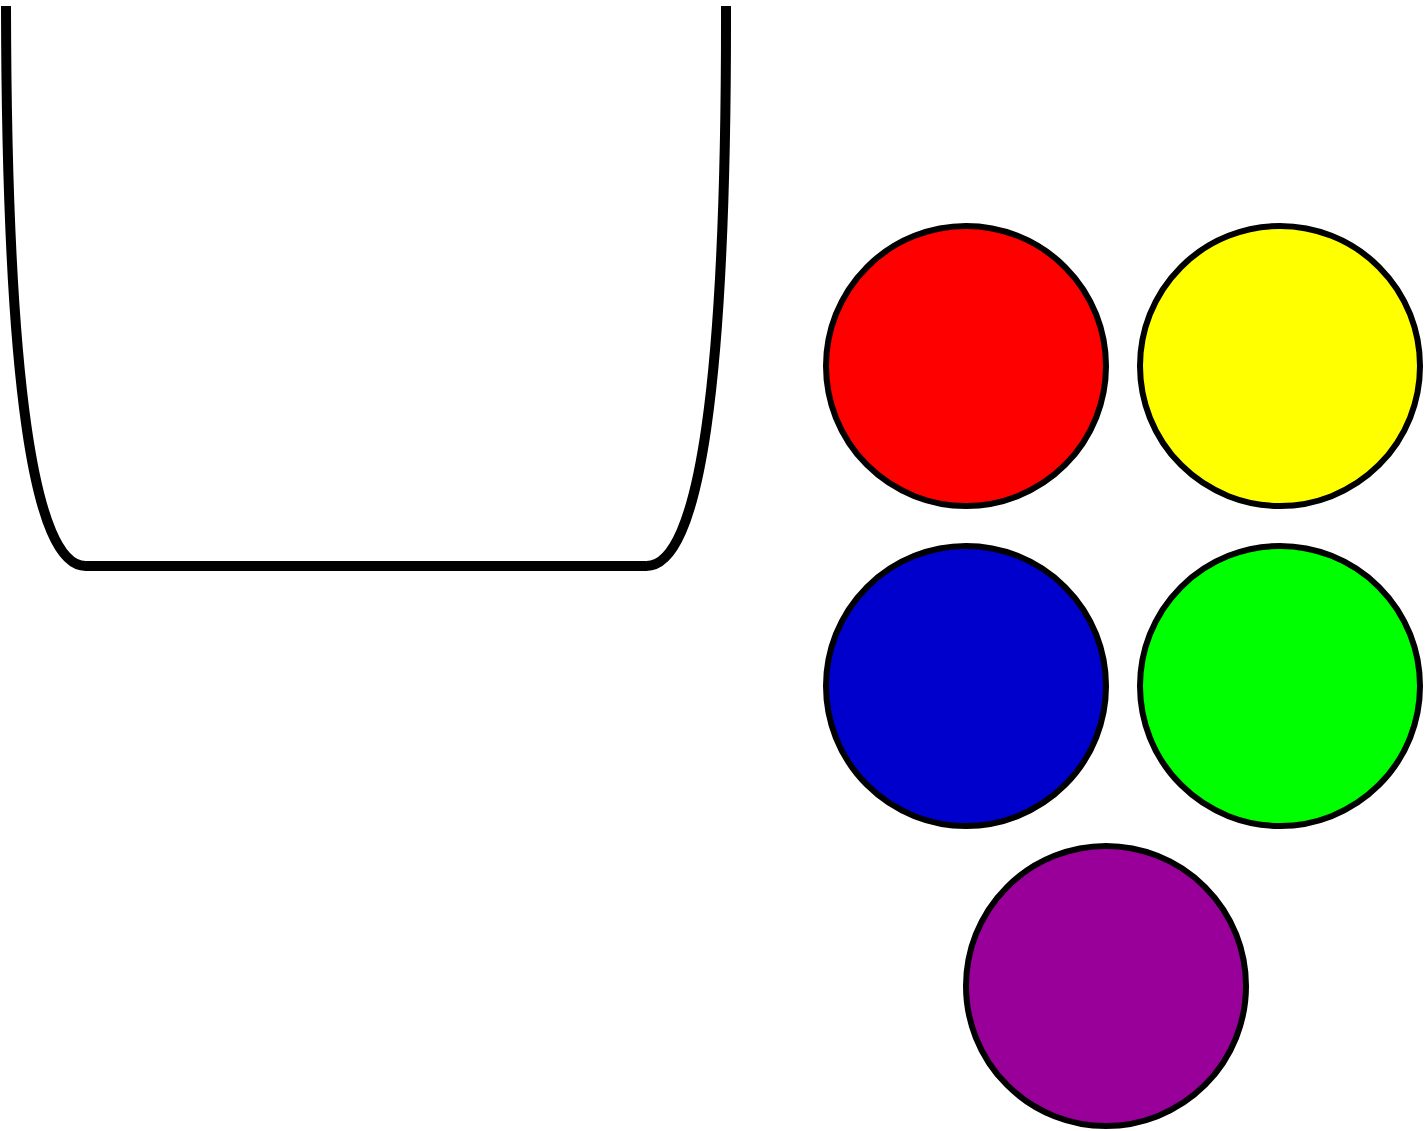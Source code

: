 <mxfile version="15.7.3" type="device" pages="8"><diagram name="Page-1" id="3WpIqer2LGipq8JItsBZ"><mxGraphModel dx="1038" dy="649" grid="1" gridSize="10" guides="1" tooltips="1" connect="1" arrows="1" fold="1" page="1" pageScale="1" pageWidth="827" pageHeight="1169" math="0" shadow="0"><root><mxCell id="0"/><mxCell id="1" parent="0"/><mxCell id="SkJ2VbxeeiawIUL64Swz-1" value="" style="endArrow=none;html=1;rounded=0;strokeWidth=5;" parent="1" edge="1"><mxGeometry width="50" height="50" relative="1" as="geometry"><mxPoint x="160" y="480" as="sourcePoint"/><mxPoint x="440" y="480" as="targetPoint"/></mxGeometry></mxCell><mxCell id="SkJ2VbxeeiawIUL64Swz-2" value="" style="endArrow=none;html=1;rounded=0;edgeStyle=orthogonalEdgeStyle;curved=1;strokeWidth=5;" parent="1" edge="1"><mxGeometry width="50" height="50" relative="1" as="geometry"><mxPoint x="160" y="480" as="sourcePoint"/><mxPoint x="120" y="200" as="targetPoint"/></mxGeometry></mxCell><mxCell id="SkJ2VbxeeiawIUL64Swz-4" value="" style="ellipse;whiteSpace=wrap;html=1;aspect=fixed;fillColor=#FF0000;strokeColor=default;strokeWidth=3;" parent="1" vertex="1"><mxGeometry x="530" y="310" width="140" height="140" as="geometry"/></mxCell><mxCell id="xnI6jcX1SZkNdlxtGZ6T-1" value="" style="endArrow=none;html=1;rounded=0;edgeStyle=orthogonalEdgeStyle;curved=1;strokeWidth=5;" parent="1" edge="1"><mxGeometry width="50" height="50" relative="1" as="geometry"><mxPoint x="440" y="480" as="sourcePoint"/><mxPoint x="480" y="200" as="targetPoint"/></mxGeometry></mxCell><mxCell id="xnI6jcX1SZkNdlxtGZ6T-3" value="" style="ellipse;whiteSpace=wrap;html=1;aspect=fixed;fillColor=#FFFF00;strokeColor=default;strokeWidth=3;" parent="1" vertex="1"><mxGeometry x="687" y="310" width="140" height="140" as="geometry"/></mxCell><mxCell id="nGe7F8S0K2WRll0LuUnL-1" value="" style="ellipse;whiteSpace=wrap;html=1;aspect=fixed;fillColor=#0000CC;strokeColor=default;strokeWidth=3;" parent="1" vertex="1"><mxGeometry x="530" y="470" width="140" height="140" as="geometry"/></mxCell><mxCell id="nGe7F8S0K2WRll0LuUnL-2" value="" style="ellipse;whiteSpace=wrap;html=1;aspect=fixed;fillColor=#00FF00;strokeColor=default;strokeWidth=3;" parent="1" vertex="1"><mxGeometry x="687" y="470" width="140" height="140" as="geometry"/></mxCell><mxCell id="nGe7F8S0K2WRll0LuUnL-3" value="" style="ellipse;whiteSpace=wrap;html=1;aspect=fixed;fillColor=#990099;strokeColor=default;strokeWidth=3;" parent="1" vertex="1"><mxGeometry x="600" y="620" width="140" height="140" as="geometry"/></mxCell></root></mxGraphModel></diagram><diagram id="XtzvbcZnFPYu-6uOOeR5" name="Page-2"><mxGraphModel dx="1038" dy="649" grid="1" gridSize="10" guides="1" tooltips="1" connect="1" arrows="1" fold="1" page="1" pageScale="1" pageWidth="827" pageHeight="1169" math="0" shadow="0"><root><mxCell id="0Ik24fMTf91Ql63O6B0V-0"/><mxCell id="0Ik24fMTf91Ql63O6B0V-1" parent="0Ik24fMTf91Ql63O6B0V-0"/><mxCell id="-DzdTFBY9kJ83seRj_W8-0" value="" style="rounded=0;whiteSpace=wrap;html=1;" parent="0Ik24fMTf91Ql63O6B0V-1" vertex="1"><mxGeometry x="40" y="40" width="760" height="480" as="geometry"/></mxCell><mxCell id="-DzdTFBY9kJ83seRj_W8-3" value="Humain VS Machine" style="rounded=1;whiteSpace=wrap;html=1;" parent="0Ik24fMTf91Ql63O6B0V-1" vertex="1"><mxGeometry x="360" y="210" width="120" height="60" as="geometry"/></mxCell><mxCell id="-DzdTFBY9kJ83seRj_W8-4" value="Machine VS Machine" style="rounded=1;whiteSpace=wrap;html=1;" parent="0Ik24fMTf91Ql63O6B0V-1" vertex="1"><mxGeometry x="360" y="360" width="120" height="60" as="geometry"/></mxCell><mxCell id="nBfefENJpKgnZm4hoQRG-0" value="Menu" style="rounded=1;whiteSpace=wrap;html=1;" parent="0Ik24fMTf91Ql63O6B0V-1" vertex="1"><mxGeometry x="720" y="45" width="70" height="60" as="geometry"/></mxCell><mxCell id="nBfefENJpKgnZm4hoQRG-1" value="Bienvenue dans le jeu de Nim&lt;br style=&quot;font-size: 20px;&quot;&gt;Venez découvrir le monde de l'apprentissage par renforcement !&amp;nbsp;" style="text;html=1;strokeColor=none;fillColor=none;align=center;verticalAlign=middle;whiteSpace=wrap;rounded=0;fontSize=20;" parent="0Ik24fMTf91Ql63O6B0V-1" vertex="1"><mxGeometry x="130" y="75" width="580" height="30" as="geometry"/></mxCell><mxCell id="KWZgh1MtfOHZ1gCqMTky-0" value="English" style="rounded=1;whiteSpace=wrap;html=1;" parent="0Ik24fMTf91Ql63O6B0V-1" vertex="1"><mxGeometry x="50" y="45" width="60" height="25" as="geometry"/></mxCell></root></mxGraphModel></diagram><diagram id="YVbPgGHlTjAW8G7f5zEu" name="Page-3"><mxGraphModel dx="1038" dy="649" grid="1" gridSize="10" guides="1" tooltips="1" connect="1" arrows="1" fold="1" page="1" pageScale="1" pageWidth="827" pageHeight="1169" math="0" shadow="0"><root><mxCell id="UO8MLy3c6Gwozpr2Rs8P-0"/><mxCell id="UO8MLy3c6Gwozpr2Rs8P-1" parent="UO8MLy3c6Gwozpr2Rs8P-0"/><mxCell id="UO8MLy3c6Gwozpr2Rs8P-2" value="" style="rounded=0;whiteSpace=wrap;html=1;" parent="UO8MLy3c6Gwozpr2Rs8P-1" vertex="1"><mxGeometry x="40" y="40" width="760" height="480" as="geometry"/></mxCell><mxCell id="UO8MLy3c6Gwozpr2Rs8P-4" value="Back" style="rounded=1;whiteSpace=wrap;html=1;" parent="UO8MLy3c6Gwozpr2Rs8P-1" vertex="1"><mxGeometry x="120" y="62.5" width="90" height="25" as="geometry"/></mxCell><mxCell id="UO8MLy3c6Gwozpr2Rs8P-5" value="Menu" style="rounded=1;whiteSpace=wrap;html=1;" parent="UO8MLy3c6Gwozpr2Rs8P-1" vertex="1"><mxGeometry x="720" y="45" width="70" height="60" as="geometry"/></mxCell><mxCell id="UO8MLy3c6Gwozpr2Rs8P-7" value="Human VS Machine stuff" style="rounded=1;whiteSpace=wrap;html=1;fontSize=20;" parent="UO8MLy3c6Gwozpr2Rs8P-1" vertex="1"><mxGeometry x="50" y="120" width="740" height="380" as="geometry"/></mxCell><mxCell id="sWcm-DlktnluhhH_chMg-0" value="English" style="rounded=1;whiteSpace=wrap;html=1;" parent="UO8MLy3c6Gwozpr2Rs8P-1" vertex="1"><mxGeometry x="50" y="62.5" width="60" height="25" as="geometry"/></mxCell></root></mxGraphModel></diagram><diagram id="gbPVnEOIor7JCpwfmdZB" name="Page-4"><mxGraphModel dx="1038" dy="649" grid="1" gridSize="10" guides="1" tooltips="1" connect="1" arrows="1" fold="1" page="1" pageScale="1" pageWidth="827" pageHeight="1169" math="0" shadow="0"><root><mxCell id="hSA8uNtVDIz9wGbxToLO-0"/><mxCell id="hSA8uNtVDIz9wGbxToLO-1" parent="hSA8uNtVDIz9wGbxToLO-0"/><mxCell id="SuPIjDyztX2pH5K81a8_-0" value="" style="rounded=0;whiteSpace=wrap;html=1;" parent="hSA8uNtVDIz9wGbxToLO-1" vertex="1"><mxGeometry x="40" y="40" width="760" height="480" as="geometry"/></mxCell><mxCell id="SuPIjDyztX2pH5K81a8_-2" value="Menu" style="rounded=1;whiteSpace=wrap;html=1;" parent="hSA8uNtVDIz9wGbxToLO-1" vertex="1"><mxGeometry x="720" y="45" width="70" height="60" as="geometry"/></mxCell><mxCell id="SuPIjDyztX2pH5K81a8_-3" value="Machine VS Machine stuff" style="rounded=1;whiteSpace=wrap;html=1;fontSize=20;" parent="hSA8uNtVDIz9wGbxToLO-1" vertex="1"><mxGeometry x="50" y="120" width="740" height="380" as="geometry"/></mxCell><mxCell id="fwtOozWqMxj-39Spgpoi-0" value="Back" style="rounded=1;whiteSpace=wrap;html=1;" parent="hSA8uNtVDIz9wGbxToLO-1" vertex="1"><mxGeometry x="120" y="62.5" width="90" height="25" as="geometry"/></mxCell><mxCell id="fwtOozWqMxj-39Spgpoi-1" value="English" style="rounded=1;whiteSpace=wrap;html=1;" parent="hSA8uNtVDIz9wGbxToLO-1" vertex="1"><mxGeometry x="50" y="62.5" width="60" height="25" as="geometry"/></mxCell></root></mxGraphModel></diagram><diagram id="wNxbL3rdbQyALbMw1jf4" name="Page-5"><mxGraphModel dx="1038" dy="649" grid="1" gridSize="10" guides="1" tooltips="1" connect="1" arrows="1" fold="1" page="1" pageScale="1" pageWidth="827" pageHeight="1169" math="0" shadow="0"><root><mxCell id="wYIhwcRwkFgcSAB7dlu0-0"/><mxCell id="wYIhwcRwkFgcSAB7dlu0-1" parent="wYIhwcRwkFgcSAB7dlu0-0"/><mxCell id="wYIhwcRwkFgcSAB7dlu0-2" value="" style="rounded=0;whiteSpace=wrap;html=1;" parent="wYIhwcRwkFgcSAB7dlu0-1" vertex="1"><mxGeometry x="40" y="40" width="760" height="480" as="geometry"/></mxCell><mxCell id="wYIhwcRwkFgcSAB7dlu0-3" value="Humain VS Machine" style="rounded=1;whiteSpace=wrap;html=1;" parent="wYIhwcRwkFgcSAB7dlu0-1" vertex="1"><mxGeometry x="360" y="210" width="120" height="60" as="geometry"/></mxCell><mxCell id="wYIhwcRwkFgcSAB7dlu0-4" value="Machine VS Machine" style="rounded=1;whiteSpace=wrap;html=1;" parent="wYIhwcRwkFgcSAB7dlu0-1" vertex="1"><mxGeometry x="360" y="360" width="120" height="60" as="geometry"/></mxCell><mxCell id="wYIhwcRwkFgcSAB7dlu0-6" value="Bienvenue dans le jeu de Nim&lt;br style=&quot;font-size: 20px;&quot;&gt;Venez découvrir le monde de l'apprentissage par renforcement !&amp;nbsp;" style="text;html=1;strokeColor=none;fillColor=none;align=center;verticalAlign=middle;whiteSpace=wrap;rounded=0;fontSize=20;" parent="wYIhwcRwkFgcSAB7dlu0-1" vertex="1"><mxGeometry x="130" y="75" width="580" height="30" as="geometry"/></mxCell><mxCell id="wYIhwcRwkFgcSAB7dlu0-8" value="&lt;div&gt;&lt;span&gt;Nim game rules&lt;/span&gt;&lt;/div&gt;&lt;div&gt;&lt;br&gt;&lt;/div&gt;&lt;div&gt;&lt;span&gt;Why AI?&lt;/span&gt;&lt;/div&gt;&lt;div&gt;&lt;span&gt;&lt;br&gt;&lt;/span&gt;&lt;/div&gt;&lt;div&gt;&lt;span&gt;About RL&lt;/span&gt;&lt;/div&gt;&lt;div&gt;&lt;span&gt;&lt;br&gt;&lt;/span&gt;&lt;/div&gt;&lt;div&gt;&lt;span&gt;How the Machine VS&amp;nbsp;&lt;/span&gt;&lt;span&gt;Machine simulation works&lt;/span&gt;&lt;/div&gt;" style="rounded=0;whiteSpace=wrap;html=1;fontSize=20;align=left;spacing=3;spacingTop=0;" parent="wYIhwcRwkFgcSAB7dlu0-1" vertex="1"><mxGeometry x="570" y="40" width="230" height="240" as="geometry"/></mxCell></root></mxGraphModel></diagram><diagram name="Page-6" id="KgrorwoOG3E44TEndBzJ"><mxGraphModel dx="1038" dy="649" grid="1" gridSize="10" guides="1" tooltips="1" connect="1" arrows="1" fold="1" page="1" pageScale="1" pageWidth="827" pageHeight="1169" math="0" shadow="0"><root><mxCell id="L4asZjCBcz-JkYOsYUFS-0"/><mxCell id="L4asZjCBcz-JkYOsYUFS-1" parent="L4asZjCBcz-JkYOsYUFS-0"/><mxCell id="L4asZjCBcz-JkYOsYUFS-2" value="" style="rounded=0;whiteSpace=wrap;html=1;" parent="L4asZjCBcz-JkYOsYUFS-1" vertex="1"><mxGeometry x="40" y="40" width="760" height="480" as="geometry"/></mxCell><mxCell id="L4asZjCBcz-JkYOsYUFS-3" value="Menu" style="rounded=1;whiteSpace=wrap;html=1;" parent="L4asZjCBcz-JkYOsYUFS-1" vertex="1"><mxGeometry x="720" y="45" width="70" height="60" as="geometry"/></mxCell><mxCell id="L4asZjCBcz-JkYOsYUFS-4" value="DOC" style="rounded=1;whiteSpace=wrap;html=1;fontSize=20;" parent="L4asZjCBcz-JkYOsYUFS-1" vertex="1"><mxGeometry x="50" y="120" width="740" height="380" as="geometry"/></mxCell><mxCell id="L4asZjCBcz-JkYOsYUFS-5" value="Back" style="rounded=1;whiteSpace=wrap;html=1;" parent="L4asZjCBcz-JkYOsYUFS-1" vertex="1"><mxGeometry x="120" y="62.5" width="90" height="25" as="geometry"/></mxCell><mxCell id="L4asZjCBcz-JkYOsYUFS-6" value="English" style="rounded=1;whiteSpace=wrap;html=1;" parent="L4asZjCBcz-JkYOsYUFS-1" vertex="1"><mxGeometry x="50" y="62.5" width="60" height="25" as="geometry"/></mxCell></root></mxGraphModel></diagram><diagram id="YpnTBQ_zH4tF5ImBRYY0" name="Page-7"><mxGraphModel dx="1038" dy="649" grid="1" gridSize="10" guides="1" tooltips="1" connect="1" arrows="1" fold="1" page="1" pageScale="1" pageWidth="827" pageHeight="1169" math="0" shadow="0"><root><mxCell id="43-eExnTkaoTQ1WEyZM5-0"/><mxCell id="43-eExnTkaoTQ1WEyZM5-1" parent="43-eExnTkaoTQ1WEyZM5-0"/><mxCell id="43-eExnTkaoTQ1WEyZM5-5" value="" style="ellipse;whiteSpace=wrap;html=1;aspect=fixed;strokeWidth=15;" parent="43-eExnTkaoTQ1WEyZM5-1" vertex="1"><mxGeometry x="540" y="1170" width="80" height="80" as="geometry"/></mxCell><mxCell id="43-eExnTkaoTQ1WEyZM5-6" value="" style="ellipse;whiteSpace=wrap;html=1;aspect=fixed;strokeWidth=15;" parent="43-eExnTkaoTQ1WEyZM5-1" vertex="1"><mxGeometry x="610" y="1060" width="129" height="129" as="geometry"/></mxCell><mxCell id="43-eExnTkaoTQ1WEyZM5-7" value="" style="ellipse;whiteSpace=wrap;html=1;aspect=fixed;strokeWidth=15;" parent="43-eExnTkaoTQ1WEyZM5-1" vertex="1"><mxGeometry x="490" y="1240" width="50" height="50" as="geometry"/></mxCell></root></mxGraphModel></diagram><diagram id="0KMXOJsNOyQhbGxDy1hy" name="Page-8"><mxGraphModel dx="1038" dy="649" grid="1" gridSize="10" guides="1" tooltips="1" connect="1" arrows="1" fold="1" page="1" pageScale="1" pageWidth="827" pageHeight="1169" math="0" shadow="0"><root><mxCell id="5fwtZEGe2QCOOqvRq1cq-0"/><mxCell id="5fwtZEGe2QCOOqvRq1cq-1" parent="5fwtZEGe2QCOOqvRq1cq-0"/><mxCell id="5fwtZEGe2QCOOqvRq1cq-6" value="" style="shape=callout;whiteSpace=wrap;html=1;perimeter=calloutPerimeter;direction=west;base=20;size=20;position=0.8;position2=0.87;" parent="5fwtZEGe2QCOOqvRq1cq-1" vertex="1"><mxGeometry x="260" y="400" width="300" height="200" as="geometry"/></mxCell></root></mxGraphModel></diagram></mxfile>